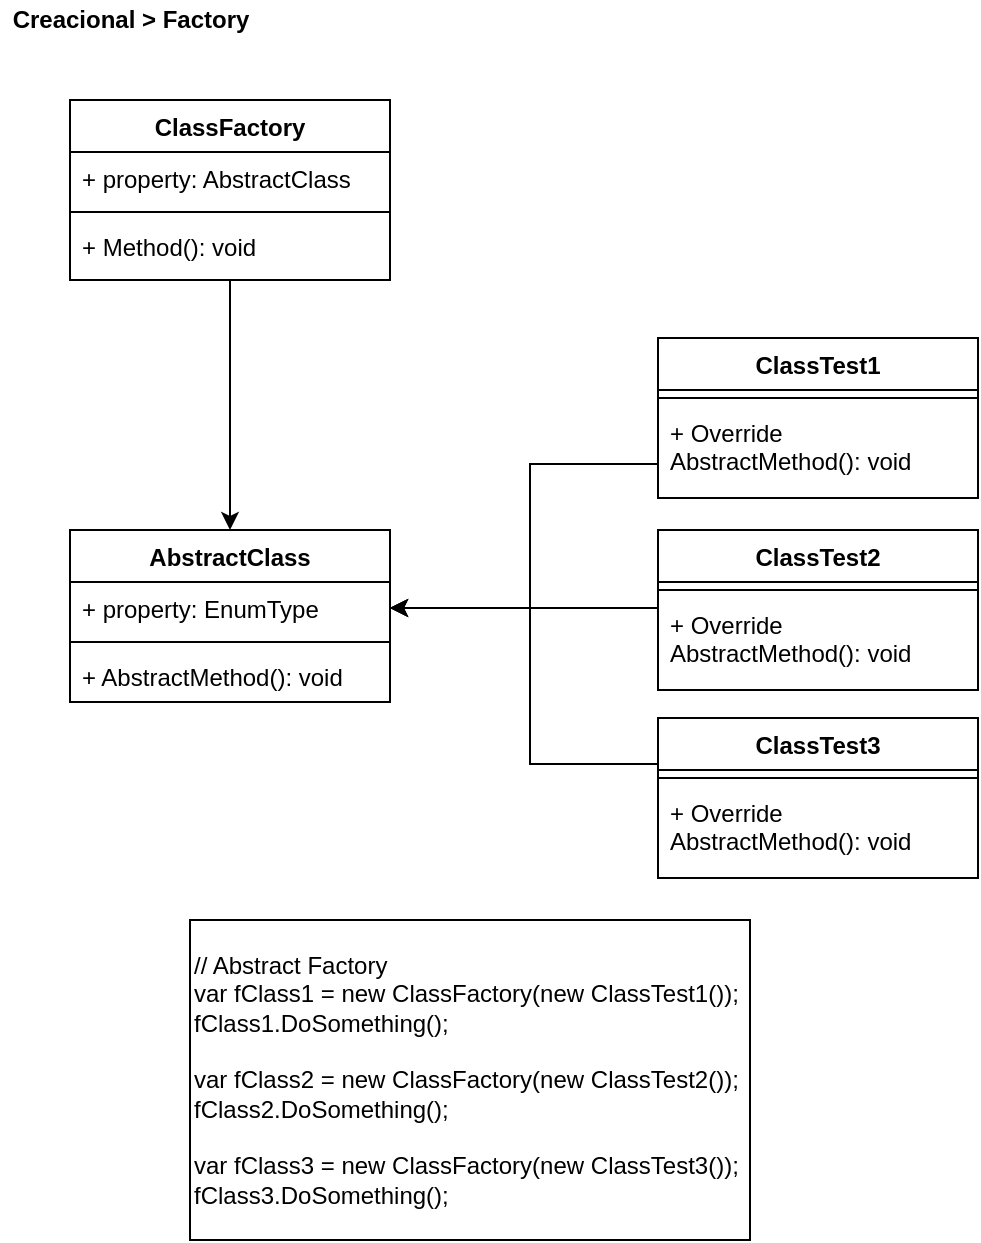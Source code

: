 <mxfile version="12.9.13" type="device"><diagram id="2dO6k6mJ6DyXyBbT0Y1m" name="Page-1"><mxGraphModel dx="1422" dy="762" grid="1" gridSize="10" guides="1" tooltips="1" connect="1" arrows="1" fold="1" page="1" pageScale="1" pageWidth="827" pageHeight="1169" math="0" shadow="0"><root><mxCell id="0"/><mxCell id="1" parent="0"/><mxCell id="PX6QbETKfIyIax3CApdH-12" style="edgeStyle=orthogonalEdgeStyle;rounded=0;orthogonalLoop=1;jettySize=auto;html=1;entryX=0.5;entryY=0;entryDx=0;entryDy=0;" edge="1" parent="1" source="jb3W8oWvL1DoOddfANbn-5" target="jb3W8oWvL1DoOddfANbn-1"><mxGeometry relative="1" as="geometry"/></mxCell><mxCell id="jb3W8oWvL1DoOddfANbn-5" value="ClassFactory" style="swimlane;fontStyle=1;align=center;verticalAlign=top;childLayout=stackLayout;horizontal=1;startSize=26;horizontalStack=0;resizeParent=1;resizeParentMax=0;resizeLast=0;collapsible=1;marginBottom=0;labelBackgroundColor=#ffffff;" parent="1" vertex="1"><mxGeometry x="40" y="50" width="160" height="90" as="geometry"/></mxCell><mxCell id="PX6QbETKfIyIax3CApdH-11" value="+ property: AbstractClass" style="text;align=left;verticalAlign=top;spacingLeft=4;spacingRight=4;overflow=hidden;rotatable=0;points=[[0,0.5],[1,0.5]];portConstraint=eastwest;" vertex="1" parent="jb3W8oWvL1DoOddfANbn-5"><mxGeometry y="26" width="160" height="26" as="geometry"/></mxCell><mxCell id="jb3W8oWvL1DoOddfANbn-7" value="" style="line;strokeWidth=1;align=left;verticalAlign=middle;spacingTop=-1;spacingLeft=3;spacingRight=3;rotatable=0;labelPosition=right;points=[];portConstraint=eastwest;" parent="jb3W8oWvL1DoOddfANbn-5" vertex="1"><mxGeometry y="52" width="160" height="8" as="geometry"/></mxCell><mxCell id="jb3W8oWvL1DoOddfANbn-8" value="+ Method(): void" style="text;align=left;verticalAlign=top;spacingLeft=4;spacingRight=4;overflow=hidden;rotatable=0;points=[[0,0.5],[1,0.5]];portConstraint=eastwest;whiteSpace=wrap;" parent="jb3W8oWvL1DoOddfANbn-5" vertex="1"><mxGeometry y="60" width="160" height="30" as="geometry"/></mxCell><mxCell id="jb3W8oWvL1DoOddfANbn-21" value="&lt;div&gt;// Abstract Factory&lt;/div&gt;&lt;div&gt;var fClass1 = new ClassFactory(new ClassTest1());&lt;/div&gt;&lt;div&gt;fClass1.DoSomething();&lt;/div&gt;&lt;div&gt;&lt;br&gt;&lt;/div&gt;&lt;div&gt;&lt;div&gt;var fClass2 = new ClassFactory(new ClassTest2());&lt;/div&gt;&lt;div&gt;fClass2.DoSomething();&lt;/div&gt;&lt;/div&gt;&lt;div&gt;&lt;br&gt;&lt;/div&gt;&lt;div&gt;&lt;div&gt;var fClass3 = new ClassFactory(new ClassTest3());&lt;/div&gt;&lt;div&gt;fClass3.DoSomething();&lt;/div&gt;&lt;/div&gt;" style="rounded=0;whiteSpace=wrap;html=1;align=left;labelBackgroundColor=#ffffff;" parent="1" vertex="1"><mxGeometry x="100" y="460" width="280" height="160" as="geometry"/></mxCell><mxCell id="_gdt-Ls8ZpUdM3LCKQaS-1" value="&lt;b&gt;Creacional &amp;gt; Factory&lt;/b&gt;" style="text;html=1;align=center;verticalAlign=middle;resizable=0;points=[];autosize=1;" parent="1" vertex="1"><mxGeometry x="5" width="130" height="20" as="geometry"/></mxCell><mxCell id="PX6QbETKfIyIax3CApdH-8" style="edgeStyle=orthogonalEdgeStyle;rounded=0;orthogonalLoop=1;jettySize=auto;html=1;exitX=0;exitY=0.5;exitDx=0;exitDy=0;entryX=1;entryY=0.5;entryDx=0;entryDy=0;" edge="1" parent="1" source="jb3W8oWvL1DoOddfANbn-15" target="jb3W8oWvL1DoOddfANbn-2"><mxGeometry relative="1" as="geometry"><Array as="points"><mxPoint x="270" y="232"/><mxPoint x="270" y="304"/></Array></mxGeometry></mxCell><mxCell id="PX6QbETKfIyIax3CApdH-9" style="edgeStyle=orthogonalEdgeStyle;rounded=0;orthogonalLoop=1;jettySize=auto;html=1;entryX=1;entryY=0.5;entryDx=0;entryDy=0;" edge="1" parent="1" source="PX6QbETKfIyIax3CApdH-2" target="jb3W8oWvL1DoOddfANbn-2"><mxGeometry relative="1" as="geometry"><Array as="points"><mxPoint x="300" y="304"/><mxPoint x="300" y="304"/></Array></mxGeometry></mxCell><mxCell id="PX6QbETKfIyIax3CApdH-10" style="edgeStyle=orthogonalEdgeStyle;rounded=0;orthogonalLoop=1;jettySize=auto;html=1;entryX=1;entryY=0.5;entryDx=0;entryDy=0;" edge="1" parent="1" source="PX6QbETKfIyIax3CApdH-5" target="jb3W8oWvL1DoOddfANbn-2"><mxGeometry relative="1" as="geometry"><Array as="points"><mxPoint x="270" y="382"/><mxPoint x="270" y="304"/></Array></mxGeometry></mxCell><mxCell id="jb3W8oWvL1DoOddfANbn-1" value="AbstractClass" style="swimlane;fontStyle=1;align=center;verticalAlign=top;childLayout=stackLayout;horizontal=1;startSize=26;horizontalStack=0;resizeParent=1;resizeParentMax=0;resizeLast=0;collapsible=1;marginBottom=0;labelBackgroundColor=#ffffff;" parent="1" vertex="1"><mxGeometry x="40" y="265" width="160" height="86" as="geometry"/></mxCell><mxCell id="jb3W8oWvL1DoOddfANbn-2" value="+ property: EnumType" style="text;align=left;verticalAlign=top;spacingLeft=4;spacingRight=4;overflow=hidden;rotatable=0;points=[[0,0.5],[1,0.5]];portConstraint=eastwest;" parent="jb3W8oWvL1DoOddfANbn-1" vertex="1"><mxGeometry y="26" width="160" height="26" as="geometry"/></mxCell><mxCell id="jb3W8oWvL1DoOddfANbn-3" value="" style="line;strokeWidth=1;align=left;verticalAlign=middle;spacingTop=-1;spacingLeft=3;spacingRight=3;rotatable=0;labelPosition=right;points=[];portConstraint=eastwest;" parent="jb3W8oWvL1DoOddfANbn-1" vertex="1"><mxGeometry y="52" width="160" height="8" as="geometry"/></mxCell><mxCell id="jb3W8oWvL1DoOddfANbn-4" value="+ AbstractMethod(): void" style="text;align=left;verticalAlign=top;spacingLeft=4;spacingRight=4;overflow=hidden;rotatable=0;points=[[0,0.5],[1,0.5]];portConstraint=eastwest;" parent="jb3W8oWvL1DoOddfANbn-1" vertex="1"><mxGeometry y="60" width="160" height="26" as="geometry"/></mxCell><mxCell id="PX6QbETKfIyIax3CApdH-2" value="ClassTest2" style="swimlane;fontStyle=1;align=center;verticalAlign=top;childLayout=stackLayout;horizontal=1;startSize=26;horizontalStack=0;resizeParent=1;resizeParentMax=0;resizeLast=0;collapsible=1;marginBottom=0;labelBackgroundColor=#FFFFFF;" vertex="1" parent="1"><mxGeometry x="334" y="265" width="160" height="80" as="geometry"/></mxCell><mxCell id="PX6QbETKfIyIax3CApdH-3" value="" style="line;strokeWidth=1;align=left;verticalAlign=middle;spacingTop=-1;spacingLeft=3;spacingRight=3;rotatable=0;labelPosition=right;points=[];portConstraint=eastwest;" vertex="1" parent="PX6QbETKfIyIax3CApdH-2"><mxGeometry y="26" width="160" height="8" as="geometry"/></mxCell><mxCell id="PX6QbETKfIyIax3CApdH-4" value="+ Override AbstractMethod(): void" style="text;align=left;verticalAlign=top;spacingLeft=4;spacingRight=4;overflow=hidden;rotatable=0;points=[[0,0.5],[1,0.5]];portConstraint=eastwest;whiteSpace=wrap;labelBackgroundColor=none;" vertex="1" parent="PX6QbETKfIyIax3CApdH-2"><mxGeometry y="34" width="160" height="46" as="geometry"/></mxCell><mxCell id="PX6QbETKfIyIax3CApdH-5" value="ClassTest3" style="swimlane;fontStyle=1;align=center;verticalAlign=top;childLayout=stackLayout;horizontal=1;startSize=26;horizontalStack=0;resizeParent=1;resizeParentMax=0;resizeLast=0;collapsible=1;marginBottom=0;labelBackgroundColor=#FFFFFF;" vertex="1" parent="1"><mxGeometry x="334" y="359" width="160" height="80" as="geometry"/></mxCell><mxCell id="PX6QbETKfIyIax3CApdH-6" value="" style="line;strokeWidth=1;align=left;verticalAlign=middle;spacingTop=-1;spacingLeft=3;spacingRight=3;rotatable=0;labelPosition=right;points=[];portConstraint=eastwest;" vertex="1" parent="PX6QbETKfIyIax3CApdH-5"><mxGeometry y="26" width="160" height="8" as="geometry"/></mxCell><mxCell id="PX6QbETKfIyIax3CApdH-7" value="+ Override AbstractMethod(): void" style="text;align=left;verticalAlign=top;spacingLeft=4;spacingRight=4;overflow=hidden;rotatable=0;points=[[0,0.5],[1,0.5]];portConstraint=eastwest;whiteSpace=wrap;labelBackgroundColor=none;" vertex="1" parent="PX6QbETKfIyIax3CApdH-5"><mxGeometry y="34" width="160" height="46" as="geometry"/></mxCell><mxCell id="jb3W8oWvL1DoOddfANbn-15" value="ClassTest1" style="swimlane;fontStyle=1;align=center;verticalAlign=top;childLayout=stackLayout;horizontal=1;startSize=26;horizontalStack=0;resizeParent=1;resizeParentMax=0;resizeLast=0;collapsible=1;marginBottom=0;labelBackgroundColor=#FFFFFF;" parent="1" vertex="1"><mxGeometry x="334" y="169" width="160" height="80" as="geometry"/></mxCell><mxCell id="jb3W8oWvL1DoOddfANbn-16" value="" style="line;strokeWidth=1;align=left;verticalAlign=middle;spacingTop=-1;spacingLeft=3;spacingRight=3;rotatable=0;labelPosition=right;points=[];portConstraint=eastwest;" parent="jb3W8oWvL1DoOddfANbn-15" vertex="1"><mxGeometry y="26" width="160" height="8" as="geometry"/></mxCell><mxCell id="jb3W8oWvL1DoOddfANbn-17" value="+ Override AbstractMethod(): void" style="text;align=left;verticalAlign=top;spacingLeft=4;spacingRight=4;overflow=hidden;rotatable=0;points=[[0,0.5],[1,0.5]];portConstraint=eastwest;whiteSpace=wrap;labelBackgroundColor=none;" parent="jb3W8oWvL1DoOddfANbn-15" vertex="1"><mxGeometry y="34" width="160" height="46" as="geometry"/></mxCell></root></mxGraphModel></diagram></mxfile>